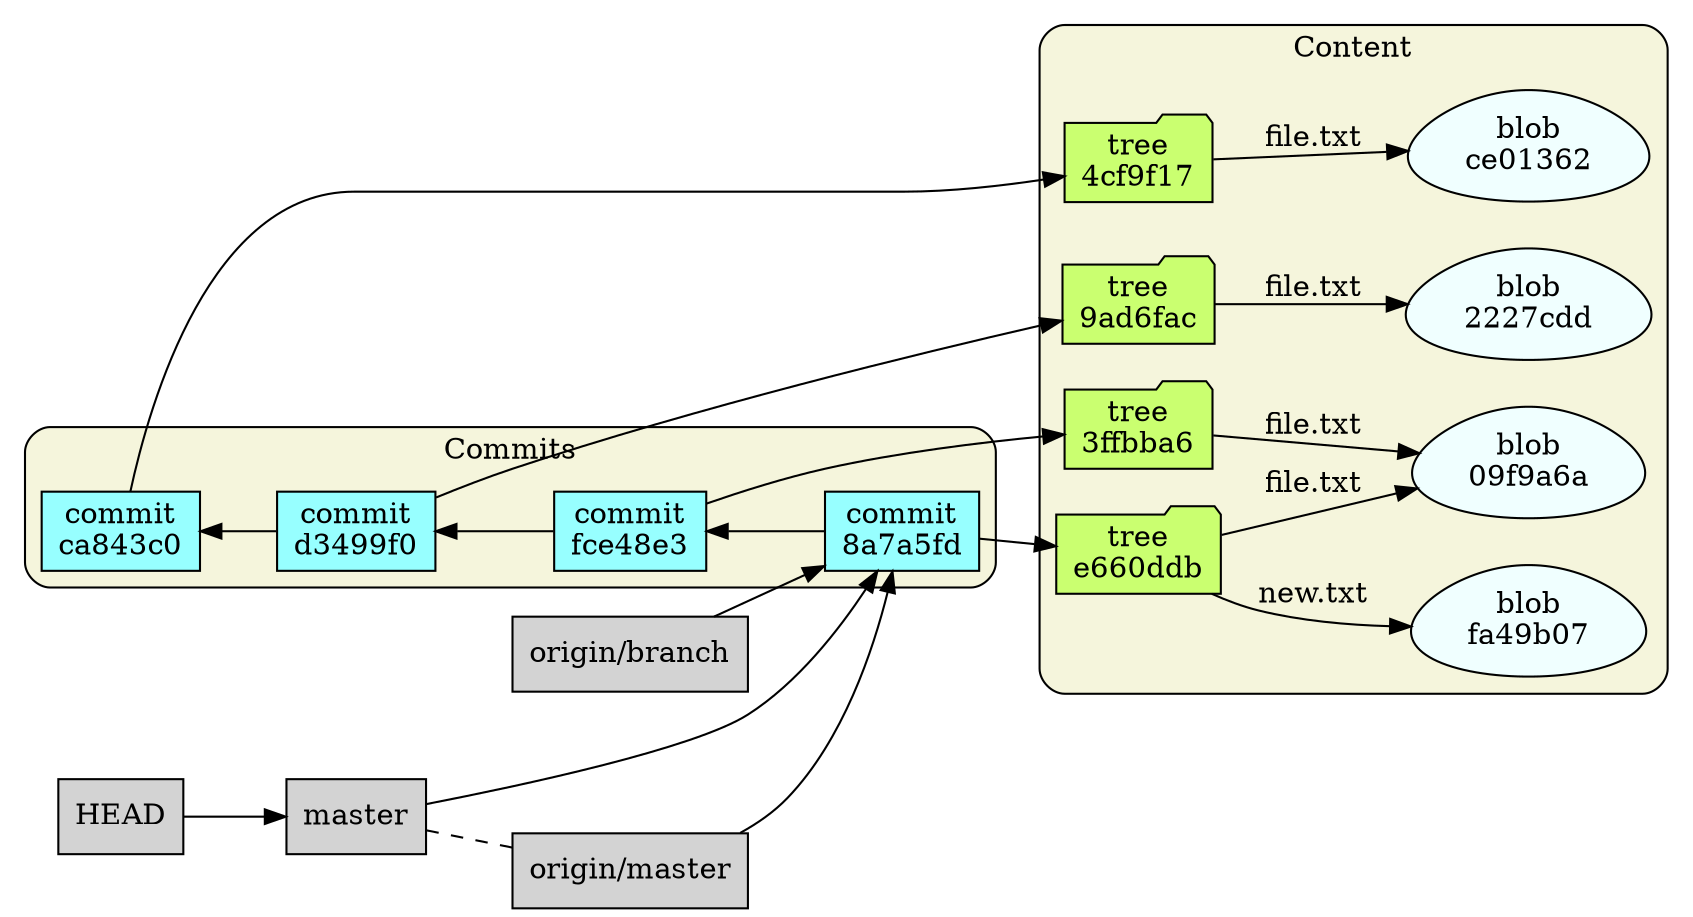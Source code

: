 digraph G {
nodesep=.3;
ranksep=.5;
node [style=filled];
rankdir=LR;
subgraph cluster_Content {
label="Content";
style="rounded";
bgcolor=beige;
"3ffbba6" [label="tree
3ffbba6",fillcolor=darkolivegreen1,shape=folder];
"3ffbba6" -> "09f9a6a" [label="file.txt"];
"4cf9f17" [label="tree
4cf9f17",fillcolor=darkolivegreen1,shape=folder];
"4cf9f17" -> "ce01362" [label="file.txt"];
"9ad6fac" [label="tree
9ad6fac",fillcolor=darkolivegreen1,shape=folder];
"9ad6fac" -> "2227cdd" [label="file.txt"];
"e660ddb" [label="tree
e660ddb",fillcolor=darkolivegreen1,shape=folder];
"e660ddb" -> "09f9a6a" [label="file.txt"];
"e660ddb" -> "fa49b07" [label="new.txt"];
"09f9a6a" [label="blob
09f9a6a",fillcolor=azure,shape=egg];

"2227cdd" [label="blob
2227cdd",fillcolor=azure,shape=egg];

"ce01362" [label="blob
ce01362",fillcolor=azure,shape=egg];

"fa49b07" [label="blob
fa49b07",fillcolor=azure,shape=egg];

}
subgraph cluster_Commits {
label="Commits";
style="rounded";
bgcolor=beige;
"8a7a5fd" [label="commit
8a7a5fd",fillcolor=darkslategray1,shape=rect];
"8a7a5fd" -> "e660ddb" [label=""];
"fce48e3" -> "8a7a5fd" [dir=back];
"ca843c0" [label="commit
ca843c0",fillcolor=darkslategray1,shape=rect];
"ca843c0" -> "4cf9f17" [label=""];
"d3499f0" [label="commit
d3499f0",fillcolor=darkslategray1,shape=rect];
"d3499f0" -> "9ad6fac" [label=""];
"ca843c0" -> "d3499f0" [dir=back];
"fce48e3" [label="commit
fce48e3",fillcolor=darkslategray1,shape=rect];
"fce48e3" -> "3ffbba6" [label=""];
"d3499f0" -> "fce48e3" [dir=back];
}
"HEAD" [shape=rect];
"HEAD" -> "master";
"master" [shape=rect];
"master" -> "8a7a5fd";
"master" -> "origin/master" [arrowhead=none,style=dashed];
"origin/branch" [shape=rect];
"origin/branch" -> "8a7a5fd";
"origin/master" [shape=rect];
"origin/master" -> "8a7a5fd";
}
